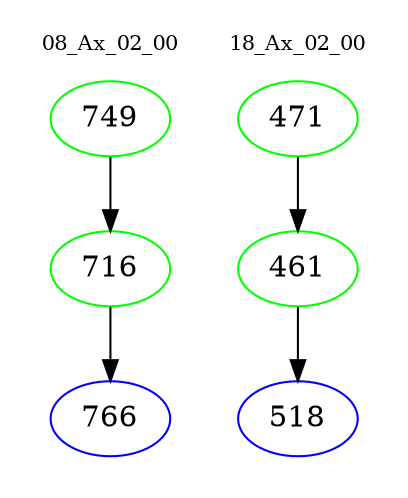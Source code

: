 digraph{
subgraph cluster_0 {
color = white
label = "08_Ax_02_00";
fontsize=10;
T0_749 [label="749", color="green"]
T0_749 -> T0_716 [color="black"]
T0_716 [label="716", color="green"]
T0_716 -> T0_766 [color="black"]
T0_766 [label="766", color="blue"]
}
subgraph cluster_1 {
color = white
label = "18_Ax_02_00";
fontsize=10;
T1_471 [label="471", color="green"]
T1_471 -> T1_461 [color="black"]
T1_461 [label="461", color="green"]
T1_461 -> T1_518 [color="black"]
T1_518 [label="518", color="blue"]
}
}
